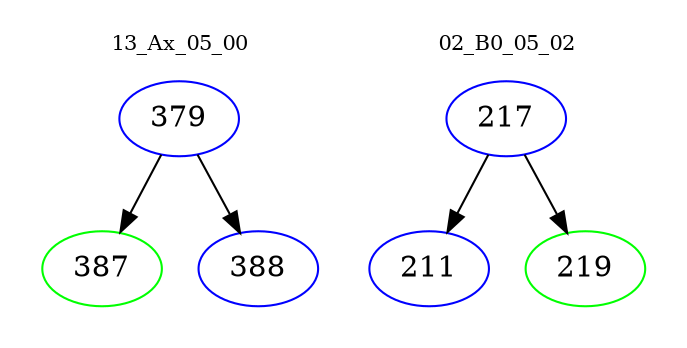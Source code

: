 digraph{
subgraph cluster_0 {
color = white
label = "13_Ax_05_00";
fontsize=10;
T0_379 [label="379", color="blue"]
T0_379 -> T0_387 [color="black"]
T0_387 [label="387", color="green"]
T0_379 -> T0_388 [color="black"]
T0_388 [label="388", color="blue"]
}
subgraph cluster_1 {
color = white
label = "02_B0_05_02";
fontsize=10;
T1_217 [label="217", color="blue"]
T1_217 -> T1_211 [color="black"]
T1_211 [label="211", color="blue"]
T1_217 -> T1_219 [color="black"]
T1_219 [label="219", color="green"]
}
}
